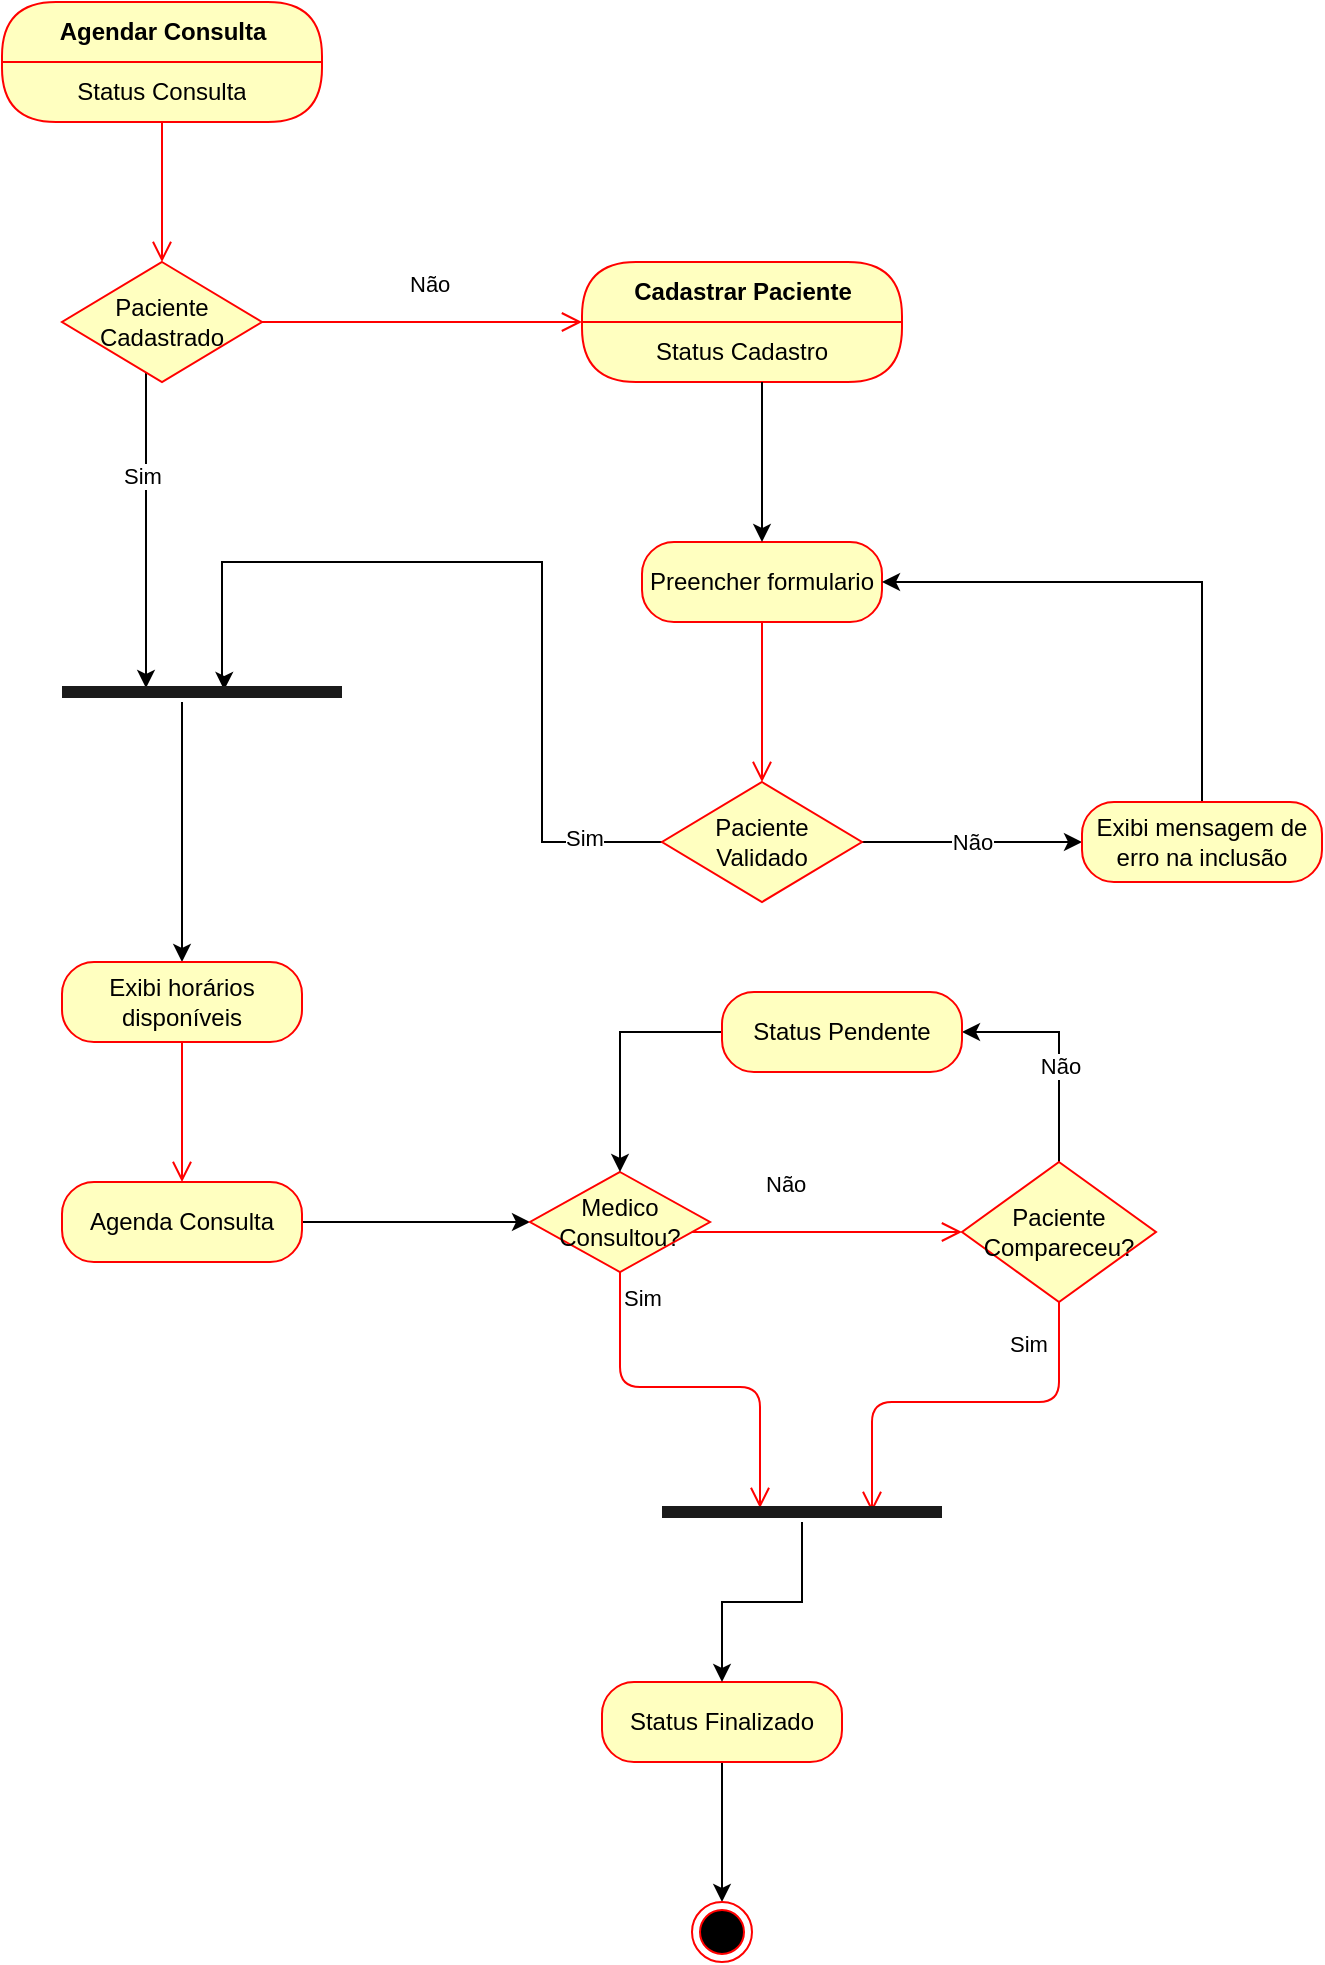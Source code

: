 <mxfile version="13.3.0" type="device"><diagram id="OcCfEchUj-uKtXmVzMVY" name="Page-1"><mxGraphModel dx="2553" dy="1743" grid="1" gridSize="10" guides="1" tooltips="1" connect="1" arrows="1" fold="1" page="1" pageScale="1" pageWidth="827" pageHeight="1169" math="0" shadow="0"><root><mxCell id="0"/><mxCell id="1" parent="0"/><mxCell id="Vgd3q8d0PqS-h0flALeY-3" value="" style="edgeStyle=orthogonalEdgeStyle;html=1;verticalAlign=bottom;endArrow=open;endSize=8;strokeColor=#ff0000;entryX=0.5;entryY=0;entryDx=0;entryDy=0;" edge="1" source="Vgd3q8d0PqS-h0flALeY-1" parent="1" target="Vgd3q8d0PqS-h0flALeY-4"><mxGeometry relative="1" as="geometry"><mxPoint x="230" y="210" as="targetPoint"/></mxGeometry></mxCell><mxCell id="Vgd3q8d0PqS-h0flALeY-1" value="Agendar Consulta" style="swimlane;html=1;fontStyle=1;align=center;verticalAlign=middle;childLayout=stackLayout;horizontal=1;startSize=30;horizontalStack=0;resizeParent=0;resizeLast=1;container=0;fontColor=#000000;collapsible=0;rounded=1;arcSize=30;strokeColor=#ff0000;fillColor=#ffffc0;swimlaneFillColor=#ffffc0;dropTarget=0;" vertex="1" parent="1"><mxGeometry x="150" y="90" width="160" height="60" as="geometry"/></mxCell><mxCell id="Vgd3q8d0PqS-h0flALeY-2" value="Status Consulta" style="text;html=1;strokeColor=none;fillColor=none;align=center;verticalAlign=middle;spacingLeft=4;spacingRight=4;whiteSpace=wrap;overflow=hidden;rotatable=0;fontColor=#000000;" vertex="1" parent="Vgd3q8d0PqS-h0flALeY-1"><mxGeometry y="30" width="160" height="30" as="geometry"/></mxCell><mxCell id="Vgd3q8d0PqS-h0flALeY-24" style="edgeStyle=orthogonalEdgeStyle;rounded=0;orthogonalLoop=1;jettySize=auto;html=1;entryX=0.3;entryY=0.3;entryDx=0;entryDy=0;entryPerimeter=0;" edge="1" parent="1" source="Vgd3q8d0PqS-h0flALeY-4" target="Vgd3q8d0PqS-h0flALeY-21"><mxGeometry relative="1" as="geometry"><Array as="points"><mxPoint x="222" y="320"/><mxPoint x="222" y="320"/></Array></mxGeometry></mxCell><mxCell id="Vgd3q8d0PqS-h0flALeY-26" value="Sim" style="edgeLabel;html=1;align=center;verticalAlign=middle;resizable=0;points=[];" vertex="1" connectable="0" parent="Vgd3q8d0PqS-h0flALeY-24"><mxGeometry x="-0.344" y="-2" relative="1" as="geometry"><mxPoint as="offset"/></mxGeometry></mxCell><mxCell id="Vgd3q8d0PqS-h0flALeY-4" value="Paciente Cadastrado" style="rhombus;whiteSpace=wrap;html=1;fillColor=#ffffc0;strokeColor=#ff0000;" vertex="1" parent="1"><mxGeometry x="180" y="220" width="100" height="60" as="geometry"/></mxCell><mxCell id="Vgd3q8d0PqS-h0flALeY-5" value="Não" style="edgeStyle=orthogonalEdgeStyle;html=1;align=left;verticalAlign=bottom;endArrow=open;endSize=8;strokeColor=#ff0000;entryX=0;entryY=0;entryDx=0;entryDy=0;" edge="1" source="Vgd3q8d0PqS-h0flALeY-4" parent="1" target="Vgd3q8d0PqS-h0flALeY-10"><mxGeometry x="-0.104" y="10" relative="1" as="geometry"><mxPoint x="414" y="250" as="targetPoint"/><Array as="points"><mxPoint x="400" y="250"/><mxPoint x="400" y="250"/></Array><mxPoint as="offset"/></mxGeometry></mxCell><mxCell id="Vgd3q8d0PqS-h0flALeY-9" value="Cadastrar Paciente" style="swimlane;html=1;fontStyle=1;align=center;verticalAlign=middle;childLayout=stackLayout;horizontal=1;startSize=30;horizontalStack=0;resizeParent=0;resizeLast=1;container=0;fontColor=#000000;collapsible=0;rounded=1;arcSize=30;strokeColor=#ff0000;fillColor=#ffffc0;swimlaneFillColor=#ffffc0;dropTarget=0;" vertex="1" parent="1"><mxGeometry x="440" y="220" width="160" height="60" as="geometry"/></mxCell><mxCell id="Vgd3q8d0PqS-h0flALeY-10" value="Status Cadastro" style="text;html=1;strokeColor=none;fillColor=none;align=center;verticalAlign=middle;spacingLeft=4;spacingRight=4;whiteSpace=wrap;overflow=hidden;rotatable=0;fontColor=#000000;" vertex="1" parent="Vgd3q8d0PqS-h0flALeY-9"><mxGeometry y="30" width="160" height="30" as="geometry"/></mxCell><mxCell id="Vgd3q8d0PqS-h0flALeY-11" value="Preencher formulario" style="rounded=1;whiteSpace=wrap;html=1;arcSize=40;fontColor=#000000;fillColor=#ffffc0;strokeColor=#ff0000;" vertex="1" parent="1"><mxGeometry x="470" y="360" width="120" height="40" as="geometry"/></mxCell><mxCell id="Vgd3q8d0PqS-h0flALeY-12" value="" style="edgeStyle=orthogonalEdgeStyle;html=1;verticalAlign=bottom;endArrow=open;endSize=8;strokeColor=#ff0000;entryX=0.5;entryY=0;entryDx=0;entryDy=0;" edge="1" source="Vgd3q8d0PqS-h0flALeY-11" parent="1" target="Vgd3q8d0PqS-h0flALeY-15"><mxGeometry relative="1" as="geometry"><mxPoint x="530" y="470" as="targetPoint"/></mxGeometry></mxCell><mxCell id="Vgd3q8d0PqS-h0flALeY-13" style="edgeStyle=orthogonalEdgeStyle;rounded=0;orthogonalLoop=1;jettySize=auto;html=1;entryX=0.5;entryY=0;entryDx=0;entryDy=0;" edge="1" parent="1" source="Vgd3q8d0PqS-h0flALeY-10" target="Vgd3q8d0PqS-h0flALeY-11"><mxGeometry relative="1" as="geometry"><Array as="points"><mxPoint x="530" y="300"/><mxPoint x="530" y="300"/></Array></mxGeometry></mxCell><mxCell id="Vgd3q8d0PqS-h0flALeY-16" value="Não" style="edgeStyle=orthogonalEdgeStyle;rounded=0;orthogonalLoop=1;jettySize=auto;html=1;entryX=0;entryY=0.5;entryDx=0;entryDy=0;" edge="1" parent="1" source="Vgd3q8d0PqS-h0flALeY-15" target="Vgd3q8d0PqS-h0flALeY-17"><mxGeometry relative="1" as="geometry"><mxPoint x="670" y="510" as="targetPoint"/></mxGeometry></mxCell><mxCell id="Vgd3q8d0PqS-h0flALeY-25" style="edgeStyle=orthogonalEdgeStyle;rounded=0;orthogonalLoop=1;jettySize=auto;html=1;entryX=0.579;entryY=0.4;entryDx=0;entryDy=0;entryPerimeter=0;" edge="1" parent="1" source="Vgd3q8d0PqS-h0flALeY-15" target="Vgd3q8d0PqS-h0flALeY-21"><mxGeometry relative="1" as="geometry"><Array as="points"><mxPoint x="420" y="510"/><mxPoint x="420" y="370"/><mxPoint x="260" y="370"/><mxPoint x="260" y="430"/><mxPoint x="261" y="430"/></Array></mxGeometry></mxCell><mxCell id="Vgd3q8d0PqS-h0flALeY-27" value="Sim" style="edgeLabel;html=1;align=center;verticalAlign=middle;resizable=0;points=[];" vertex="1" connectable="0" parent="Vgd3q8d0PqS-h0flALeY-25"><mxGeometry x="-0.814" y="-2" relative="1" as="geometry"><mxPoint as="offset"/></mxGeometry></mxCell><mxCell id="Vgd3q8d0PqS-h0flALeY-15" value="Paciente &lt;br&gt;Validado" style="rhombus;whiteSpace=wrap;html=1;fillColor=#ffffc0;strokeColor=#ff0000;" vertex="1" parent="1"><mxGeometry x="480" y="480" width="100" height="60" as="geometry"/></mxCell><mxCell id="Vgd3q8d0PqS-h0flALeY-18" style="edgeStyle=orthogonalEdgeStyle;rounded=0;orthogonalLoop=1;jettySize=auto;html=1;entryX=1;entryY=0.5;entryDx=0;entryDy=0;" edge="1" parent="1" source="Vgd3q8d0PqS-h0flALeY-17" target="Vgd3q8d0PqS-h0flALeY-11"><mxGeometry relative="1" as="geometry"><Array as="points"><mxPoint x="750" y="380"/></Array></mxGeometry></mxCell><mxCell id="Vgd3q8d0PqS-h0flALeY-17" value="Exibi mensagem de erro na inclusão" style="rounded=1;whiteSpace=wrap;html=1;arcSize=40;fontColor=#000000;fillColor=#ffffc0;strokeColor=#ff0000;" vertex="1" parent="1"><mxGeometry x="690" y="490" width="120" height="40" as="geometry"/></mxCell><mxCell id="Vgd3q8d0PqS-h0flALeY-30" style="edgeStyle=orthogonalEdgeStyle;rounded=0;orthogonalLoop=1;jettySize=auto;html=1;" edge="1" parent="1" source="Vgd3q8d0PqS-h0flALeY-21" target="Vgd3q8d0PqS-h0flALeY-28"><mxGeometry relative="1" as="geometry"><mxPoint x="250" y="560" as="targetPoint"/><Array as="points"><mxPoint x="240" y="500"/><mxPoint x="240" y="500"/></Array></mxGeometry></mxCell><mxCell id="Vgd3q8d0PqS-h0flALeY-21" value="" style="shape=line;html=1;strokeWidth=6;strokeColor=#1A1A1A;rotation=0;" vertex="1" parent="1"><mxGeometry x="180" y="430" width="140" height="10" as="geometry"/></mxCell><mxCell id="Vgd3q8d0PqS-h0flALeY-28" value="Exibi horários disponíveis" style="rounded=1;whiteSpace=wrap;html=1;arcSize=40;fontColor=#000000;fillColor=#ffffc0;strokeColor=#ff0000;" vertex="1" parent="1"><mxGeometry x="180" y="570" width="120" height="40" as="geometry"/></mxCell><mxCell id="Vgd3q8d0PqS-h0flALeY-29" value="" style="edgeStyle=orthogonalEdgeStyle;html=1;verticalAlign=bottom;endArrow=open;endSize=8;strokeColor=#ff0000;" edge="1" source="Vgd3q8d0PqS-h0flALeY-28" parent="1" target="Vgd3q8d0PqS-h0flALeY-31"><mxGeometry relative="1" as="geometry"><mxPoint x="240" y="670" as="targetPoint"/></mxGeometry></mxCell><mxCell id="Vgd3q8d0PqS-h0flALeY-34" value="" style="edgeStyle=orthogonalEdgeStyle;rounded=0;orthogonalLoop=1;jettySize=auto;html=1;entryX=0;entryY=0.5;entryDx=0;entryDy=0;" edge="1" parent="1" source="Vgd3q8d0PqS-h0flALeY-31" target="Vgd3q8d0PqS-h0flALeY-39"><mxGeometry relative="1" as="geometry"><mxPoint x="380" y="700" as="targetPoint"/></mxGeometry></mxCell><mxCell id="Vgd3q8d0PqS-h0flALeY-31" value="Agenda Consulta" style="rounded=1;whiteSpace=wrap;html=1;arcSize=40;fontColor=#000000;fillColor=#ffffc0;strokeColor=#ff0000;" vertex="1" parent="1"><mxGeometry x="180" y="680" width="120" height="40" as="geometry"/></mxCell><mxCell id="Vgd3q8d0PqS-h0flALeY-39" value="Medico Consultou?" style="rhombus;whiteSpace=wrap;html=1;fillColor=#ffffc0;strokeColor=#ff0000;" vertex="1" parent="1"><mxGeometry x="414" y="675" width="90" height="50" as="geometry"/></mxCell><mxCell id="Vgd3q8d0PqS-h0flALeY-40" value="Não" style="edgeStyle=orthogonalEdgeStyle;html=1;align=left;verticalAlign=bottom;endArrow=open;endSize=8;strokeColor=#ff0000;entryX=0;entryY=0.5;entryDx=0;entryDy=0;" edge="1" source="Vgd3q8d0PqS-h0flALeY-39" parent="1" target="Vgd3q8d0PqS-h0flALeY-47"><mxGeometry x="-0.185" y="25" relative="1" as="geometry"><mxPoint x="630" y="705" as="targetPoint"/><Array as="points"><mxPoint x="550" y="705"/><mxPoint x="550" y="705"/></Array><mxPoint x="-20" y="10" as="offset"/></mxGeometry></mxCell><mxCell id="Vgd3q8d0PqS-h0flALeY-41" value="Sim" style="edgeStyle=orthogonalEdgeStyle;html=1;align=left;verticalAlign=top;endArrow=open;endSize=8;strokeColor=#ff0000;entryX=0.35;entryY=0.3;entryDx=0;entryDy=0;entryPerimeter=0;" edge="1" source="Vgd3q8d0PqS-h0flALeY-39" parent="1" target="Vgd3q8d0PqS-h0flALeY-50"><mxGeometry x="-1" relative="1" as="geometry"><mxPoint x="460" y="780" as="targetPoint"/><Array as="points"/></mxGeometry></mxCell><mxCell id="Vgd3q8d0PqS-h0flALeY-46" style="edgeStyle=orthogonalEdgeStyle;rounded=0;orthogonalLoop=1;jettySize=auto;html=1;" edge="1" parent="1" source="Vgd3q8d0PqS-h0flALeY-44" target="Vgd3q8d0PqS-h0flALeY-45"><mxGeometry relative="1" as="geometry"/></mxCell><mxCell id="Vgd3q8d0PqS-h0flALeY-44" value="Status Finalizado" style="rounded=1;whiteSpace=wrap;html=1;arcSize=40;fontColor=#000000;fillColor=#ffffc0;strokeColor=#ff0000;" vertex="1" parent="1"><mxGeometry x="450" y="930" width="120" height="40" as="geometry"/></mxCell><mxCell id="Vgd3q8d0PqS-h0flALeY-45" value="" style="ellipse;html=1;shape=endState;fillColor=#000000;strokeColor=#ff0000;" vertex="1" parent="1"><mxGeometry x="495" y="1040" width="30" height="30" as="geometry"/></mxCell><mxCell id="Vgd3q8d0PqS-h0flALeY-54" style="edgeStyle=orthogonalEdgeStyle;rounded=0;orthogonalLoop=1;jettySize=auto;html=1;entryX=1;entryY=0.5;entryDx=0;entryDy=0;" edge="1" parent="1" source="Vgd3q8d0PqS-h0flALeY-47" target="Vgd3q8d0PqS-h0flALeY-52"><mxGeometry relative="1" as="geometry"/></mxCell><mxCell id="Vgd3q8d0PqS-h0flALeY-55" value="Não" style="edgeLabel;html=1;align=center;verticalAlign=middle;resizable=0;points=[];" vertex="1" connectable="0" parent="Vgd3q8d0PqS-h0flALeY-54"><mxGeometry x="-0.154" y="1" relative="1" as="geometry"><mxPoint x="1" as="offset"/></mxGeometry></mxCell><mxCell id="Vgd3q8d0PqS-h0flALeY-47" value="Paciente Compareceu?" style="rhombus;whiteSpace=wrap;html=1;fillColor=#ffffc0;strokeColor=#ff0000;" vertex="1" parent="1"><mxGeometry x="630" y="670" width="97" height="70" as="geometry"/></mxCell><mxCell id="Vgd3q8d0PqS-h0flALeY-48" value="Sim" style="edgeStyle=orthogonalEdgeStyle;html=1;align=left;verticalAlign=bottom;endArrow=open;endSize=8;strokeColor=#ff0000;entryX=0.75;entryY=0.5;entryDx=0;entryDy=0;entryPerimeter=0;" edge="1" source="Vgd3q8d0PqS-h0flALeY-47" parent="1" target="Vgd3q8d0PqS-h0flALeY-50"><mxGeometry x="-0.225" y="-20" relative="1" as="geometry"><mxPoint x="827" y="720" as="targetPoint"/><Array as="points"><mxPoint x="679" y="790"/><mxPoint x="585" y="790"/></Array><mxPoint as="offset"/></mxGeometry></mxCell><mxCell id="Vgd3q8d0PqS-h0flALeY-51" value="" style="edgeStyle=orthogonalEdgeStyle;rounded=0;orthogonalLoop=1;jettySize=auto;html=1;" edge="1" parent="1" source="Vgd3q8d0PqS-h0flALeY-50" target="Vgd3q8d0PqS-h0flALeY-44"><mxGeometry relative="1" as="geometry"/></mxCell><mxCell id="Vgd3q8d0PqS-h0flALeY-50" value="" style="shape=line;html=1;strokeWidth=6;strokeColor=#1A1A1A;rotation=0;" vertex="1" parent="1"><mxGeometry x="480" y="840" width="140" height="10" as="geometry"/></mxCell><mxCell id="Vgd3q8d0PqS-h0flALeY-56" style="edgeStyle=orthogonalEdgeStyle;rounded=0;orthogonalLoop=1;jettySize=auto;html=1;entryX=0.5;entryY=0;entryDx=0;entryDy=0;" edge="1" parent="1" source="Vgd3q8d0PqS-h0flALeY-52" target="Vgd3q8d0PqS-h0flALeY-39"><mxGeometry relative="1" as="geometry"/></mxCell><mxCell id="Vgd3q8d0PqS-h0flALeY-52" value="Status Pendente" style="rounded=1;whiteSpace=wrap;html=1;arcSize=40;fontColor=#000000;fillColor=#ffffc0;strokeColor=#ff0000;" vertex="1" parent="1"><mxGeometry x="510" y="585" width="120" height="40" as="geometry"/></mxCell></root></mxGraphModel></diagram></mxfile>